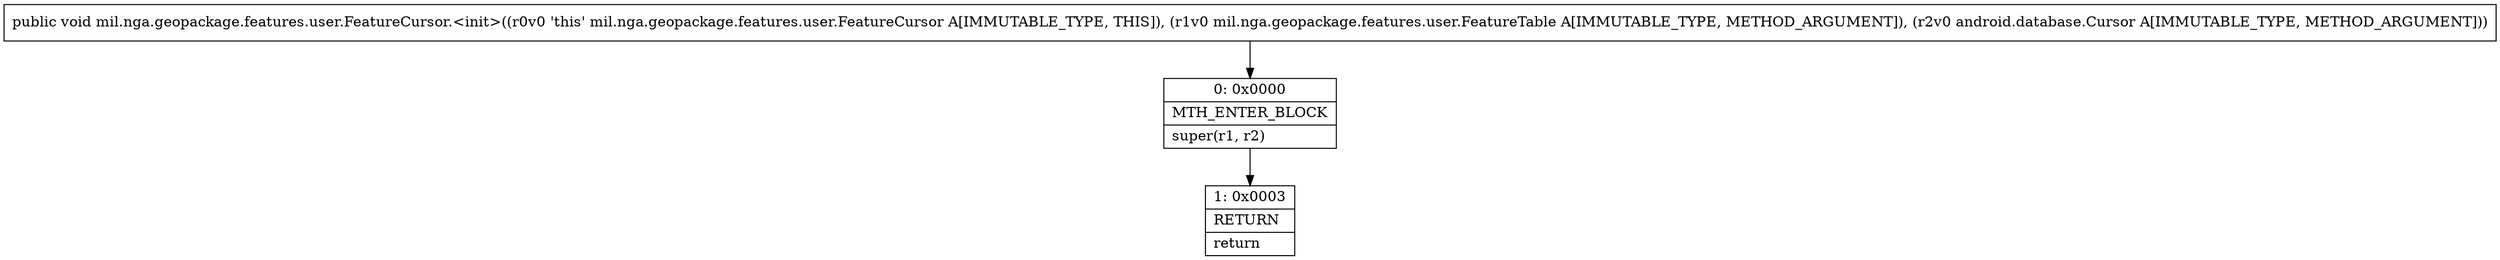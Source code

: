digraph "CFG formil.nga.geopackage.features.user.FeatureCursor.\<init\>(Lmil\/nga\/geopackage\/features\/user\/FeatureTable;Landroid\/database\/Cursor;)V" {
Node_0 [shape=record,label="{0\:\ 0x0000|MTH_ENTER_BLOCK\l|super(r1, r2)\l}"];
Node_1 [shape=record,label="{1\:\ 0x0003|RETURN\l|return\l}"];
MethodNode[shape=record,label="{public void mil.nga.geopackage.features.user.FeatureCursor.\<init\>((r0v0 'this' mil.nga.geopackage.features.user.FeatureCursor A[IMMUTABLE_TYPE, THIS]), (r1v0 mil.nga.geopackage.features.user.FeatureTable A[IMMUTABLE_TYPE, METHOD_ARGUMENT]), (r2v0 android.database.Cursor A[IMMUTABLE_TYPE, METHOD_ARGUMENT])) }"];
MethodNode -> Node_0;
Node_0 -> Node_1;
}

